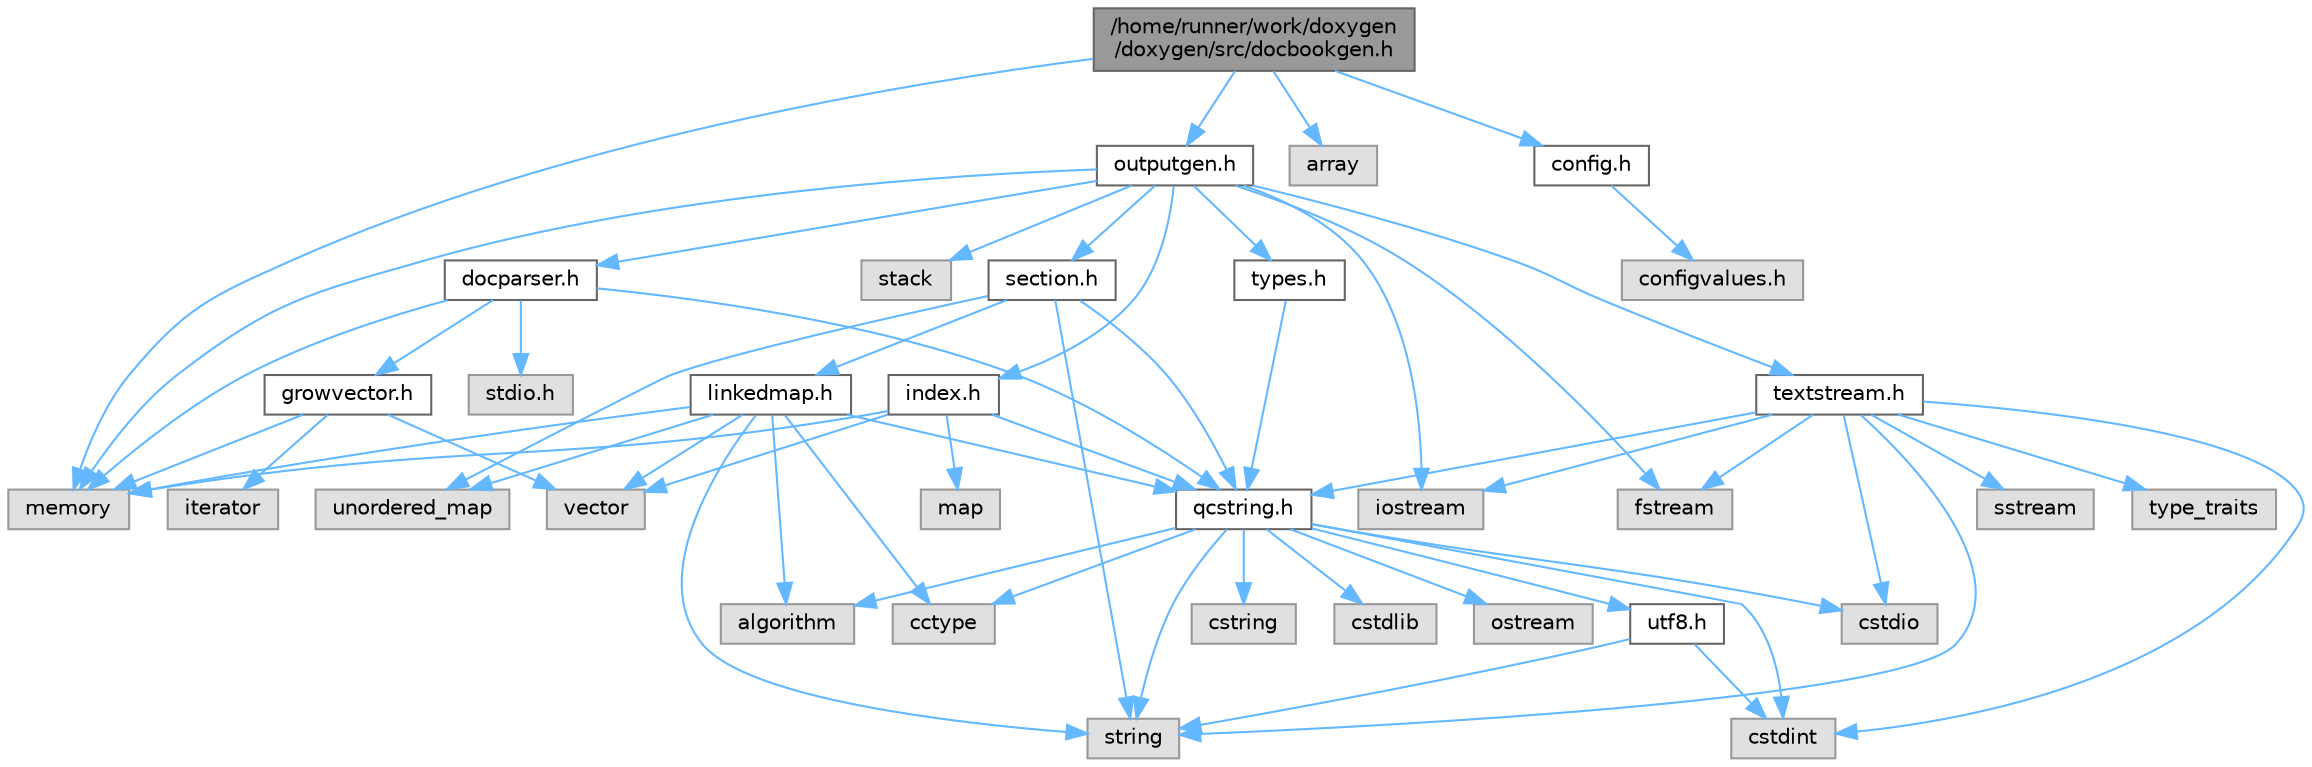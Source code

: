 digraph "/home/runner/work/doxygen/doxygen/src/docbookgen.h"
{
 // INTERACTIVE_SVG=YES
 // LATEX_PDF_SIZE
  bgcolor="transparent";
  edge [fontname=Helvetica,fontsize=10,labelfontname=Helvetica,labelfontsize=10];
  node [fontname=Helvetica,fontsize=10,shape=box,height=0.2,width=0.4];
  Node1 [id="Node000001",label="/home/runner/work/doxygen\l/doxygen/src/docbookgen.h",height=0.2,width=0.4,color="gray40", fillcolor="grey60", style="filled", fontcolor="black"];
  Node1 -> Node2 [id="edge1_Node000001_Node000002",color="steelblue1",style="solid"];
  Node2 [id="Node000002",label="memory",height=0.2,width=0.4,color="grey60", fillcolor="#E0E0E0", style="filled"];
  Node1 -> Node3 [id="edge2_Node000001_Node000003",color="steelblue1",style="solid"];
  Node3 [id="Node000003",label="array",height=0.2,width=0.4,color="grey60", fillcolor="#E0E0E0", style="filled"];
  Node1 -> Node4 [id="edge3_Node000001_Node000004",color="steelblue1",style="solid"];
  Node4 [id="Node000004",label="config.h",height=0.2,width=0.4,color="grey40", fillcolor="white", style="filled",URL="$db/d16/config_8h.html",tooltip=" "];
  Node4 -> Node5 [id="edge4_Node000004_Node000005",color="steelblue1",style="solid"];
  Node5 [id="Node000005",label="configvalues.h",height=0.2,width=0.4,color="grey60", fillcolor="#E0E0E0", style="filled"];
  Node1 -> Node6 [id="edge5_Node000001_Node000006",color="steelblue1",style="solid"];
  Node6 [id="Node000006",label="outputgen.h",height=0.2,width=0.4,color="grey40", fillcolor="white", style="filled",URL="$df/d06/outputgen_8h.html",tooltip=" "];
  Node6 -> Node2 [id="edge6_Node000006_Node000002",color="steelblue1",style="solid"];
  Node6 -> Node7 [id="edge7_Node000006_Node000007",color="steelblue1",style="solid"];
  Node7 [id="Node000007",label="stack",height=0.2,width=0.4,color="grey60", fillcolor="#E0E0E0", style="filled"];
  Node6 -> Node8 [id="edge8_Node000006_Node000008",color="steelblue1",style="solid"];
  Node8 [id="Node000008",label="iostream",height=0.2,width=0.4,color="grey60", fillcolor="#E0E0E0", style="filled"];
  Node6 -> Node9 [id="edge9_Node000006_Node000009",color="steelblue1",style="solid"];
  Node9 [id="Node000009",label="fstream",height=0.2,width=0.4,color="grey60", fillcolor="#E0E0E0", style="filled"];
  Node6 -> Node10 [id="edge10_Node000006_Node000010",color="steelblue1",style="solid"];
  Node10 [id="Node000010",label="types.h",height=0.2,width=0.4,color="grey40", fillcolor="white", style="filled",URL="$d9/d49/types_8h.html",tooltip="This file contains a number of basic enums and types."];
  Node10 -> Node11 [id="edge11_Node000010_Node000011",color="steelblue1",style="solid"];
  Node11 [id="Node000011",label="qcstring.h",height=0.2,width=0.4,color="grey40", fillcolor="white", style="filled",URL="$d7/d5c/qcstring_8h.html",tooltip=" "];
  Node11 -> Node12 [id="edge12_Node000011_Node000012",color="steelblue1",style="solid"];
  Node12 [id="Node000012",label="string",height=0.2,width=0.4,color="grey60", fillcolor="#E0E0E0", style="filled"];
  Node11 -> Node13 [id="edge13_Node000011_Node000013",color="steelblue1",style="solid"];
  Node13 [id="Node000013",label="algorithm",height=0.2,width=0.4,color="grey60", fillcolor="#E0E0E0", style="filled"];
  Node11 -> Node14 [id="edge14_Node000011_Node000014",color="steelblue1",style="solid"];
  Node14 [id="Node000014",label="cctype",height=0.2,width=0.4,color="grey60", fillcolor="#E0E0E0", style="filled"];
  Node11 -> Node15 [id="edge15_Node000011_Node000015",color="steelblue1",style="solid"];
  Node15 [id="Node000015",label="cstring",height=0.2,width=0.4,color="grey60", fillcolor="#E0E0E0", style="filled"];
  Node11 -> Node16 [id="edge16_Node000011_Node000016",color="steelblue1",style="solid"];
  Node16 [id="Node000016",label="cstdio",height=0.2,width=0.4,color="grey60", fillcolor="#E0E0E0", style="filled"];
  Node11 -> Node17 [id="edge17_Node000011_Node000017",color="steelblue1",style="solid"];
  Node17 [id="Node000017",label="cstdlib",height=0.2,width=0.4,color="grey60", fillcolor="#E0E0E0", style="filled"];
  Node11 -> Node18 [id="edge18_Node000011_Node000018",color="steelblue1",style="solid"];
  Node18 [id="Node000018",label="cstdint",height=0.2,width=0.4,color="grey60", fillcolor="#E0E0E0", style="filled"];
  Node11 -> Node19 [id="edge19_Node000011_Node000019",color="steelblue1",style="solid"];
  Node19 [id="Node000019",label="ostream",height=0.2,width=0.4,color="grey60", fillcolor="#E0E0E0", style="filled"];
  Node11 -> Node20 [id="edge20_Node000011_Node000020",color="steelblue1",style="solid"];
  Node20 [id="Node000020",label="utf8.h",height=0.2,width=0.4,color="grey40", fillcolor="white", style="filled",URL="$db/d7c/utf8_8h.html",tooltip="Various UTF8 related helper functions."];
  Node20 -> Node18 [id="edge21_Node000020_Node000018",color="steelblue1",style="solid"];
  Node20 -> Node12 [id="edge22_Node000020_Node000012",color="steelblue1",style="solid"];
  Node6 -> Node21 [id="edge23_Node000006_Node000021",color="steelblue1",style="solid"];
  Node21 [id="Node000021",label="index.h",height=0.2,width=0.4,color="grey40", fillcolor="white", style="filled",URL="$d1/db5/index_8h.html",tooltip=" "];
  Node21 -> Node2 [id="edge24_Node000021_Node000002",color="steelblue1",style="solid"];
  Node21 -> Node22 [id="edge25_Node000021_Node000022",color="steelblue1",style="solid"];
  Node22 [id="Node000022",label="vector",height=0.2,width=0.4,color="grey60", fillcolor="#E0E0E0", style="filled"];
  Node21 -> Node23 [id="edge26_Node000021_Node000023",color="steelblue1",style="solid"];
  Node23 [id="Node000023",label="map",height=0.2,width=0.4,color="grey60", fillcolor="#E0E0E0", style="filled"];
  Node21 -> Node11 [id="edge27_Node000021_Node000011",color="steelblue1",style="solid"];
  Node6 -> Node24 [id="edge28_Node000006_Node000024",color="steelblue1",style="solid"];
  Node24 [id="Node000024",label="section.h",height=0.2,width=0.4,color="grey40", fillcolor="white", style="filled",URL="$d1/d2a/section_8h.html",tooltip=" "];
  Node24 -> Node12 [id="edge29_Node000024_Node000012",color="steelblue1",style="solid"];
  Node24 -> Node25 [id="edge30_Node000024_Node000025",color="steelblue1",style="solid"];
  Node25 [id="Node000025",label="unordered_map",height=0.2,width=0.4,color="grey60", fillcolor="#E0E0E0", style="filled"];
  Node24 -> Node11 [id="edge31_Node000024_Node000011",color="steelblue1",style="solid"];
  Node24 -> Node26 [id="edge32_Node000024_Node000026",color="steelblue1",style="solid"];
  Node26 [id="Node000026",label="linkedmap.h",height=0.2,width=0.4,color="grey40", fillcolor="white", style="filled",URL="$da/de1/linkedmap_8h.html",tooltip=" "];
  Node26 -> Node25 [id="edge33_Node000026_Node000025",color="steelblue1",style="solid"];
  Node26 -> Node22 [id="edge34_Node000026_Node000022",color="steelblue1",style="solid"];
  Node26 -> Node2 [id="edge35_Node000026_Node000002",color="steelblue1",style="solid"];
  Node26 -> Node12 [id="edge36_Node000026_Node000012",color="steelblue1",style="solid"];
  Node26 -> Node13 [id="edge37_Node000026_Node000013",color="steelblue1",style="solid"];
  Node26 -> Node14 [id="edge38_Node000026_Node000014",color="steelblue1",style="solid"];
  Node26 -> Node11 [id="edge39_Node000026_Node000011",color="steelblue1",style="solid"];
  Node6 -> Node27 [id="edge40_Node000006_Node000027",color="steelblue1",style="solid"];
  Node27 [id="Node000027",label="textstream.h",height=0.2,width=0.4,color="grey40", fillcolor="white", style="filled",URL="$d4/d7d/textstream_8h.html",tooltip=" "];
  Node27 -> Node12 [id="edge41_Node000027_Node000012",color="steelblue1",style="solid"];
  Node27 -> Node8 [id="edge42_Node000027_Node000008",color="steelblue1",style="solid"];
  Node27 -> Node28 [id="edge43_Node000027_Node000028",color="steelblue1",style="solid"];
  Node28 [id="Node000028",label="sstream",height=0.2,width=0.4,color="grey60", fillcolor="#E0E0E0", style="filled"];
  Node27 -> Node18 [id="edge44_Node000027_Node000018",color="steelblue1",style="solid"];
  Node27 -> Node16 [id="edge45_Node000027_Node000016",color="steelblue1",style="solid"];
  Node27 -> Node9 [id="edge46_Node000027_Node000009",color="steelblue1",style="solid"];
  Node27 -> Node29 [id="edge47_Node000027_Node000029",color="steelblue1",style="solid"];
  Node29 [id="Node000029",label="type_traits",height=0.2,width=0.4,color="grey60", fillcolor="#E0E0E0", style="filled"];
  Node27 -> Node11 [id="edge48_Node000027_Node000011",color="steelblue1",style="solid"];
  Node6 -> Node30 [id="edge49_Node000006_Node000030",color="steelblue1",style="solid"];
  Node30 [id="Node000030",label="docparser.h",height=0.2,width=0.4,color="grey40", fillcolor="white", style="filled",URL="$de/d9c/docparser_8h.html",tooltip=" "];
  Node30 -> Node31 [id="edge50_Node000030_Node000031",color="steelblue1",style="solid"];
  Node31 [id="Node000031",label="stdio.h",height=0.2,width=0.4,color="grey60", fillcolor="#E0E0E0", style="filled"];
  Node30 -> Node2 [id="edge51_Node000030_Node000002",color="steelblue1",style="solid"];
  Node30 -> Node11 [id="edge52_Node000030_Node000011",color="steelblue1",style="solid"];
  Node30 -> Node32 [id="edge53_Node000030_Node000032",color="steelblue1",style="solid"];
  Node32 [id="Node000032",label="growvector.h",height=0.2,width=0.4,color="grey40", fillcolor="white", style="filled",URL="$d7/d50/growvector_8h.html",tooltip=" "];
  Node32 -> Node22 [id="edge54_Node000032_Node000022",color="steelblue1",style="solid"];
  Node32 -> Node2 [id="edge55_Node000032_Node000002",color="steelblue1",style="solid"];
  Node32 -> Node33 [id="edge56_Node000032_Node000033",color="steelblue1",style="solid"];
  Node33 [id="Node000033",label="iterator",height=0.2,width=0.4,color="grey60", fillcolor="#E0E0E0", style="filled"];
}
